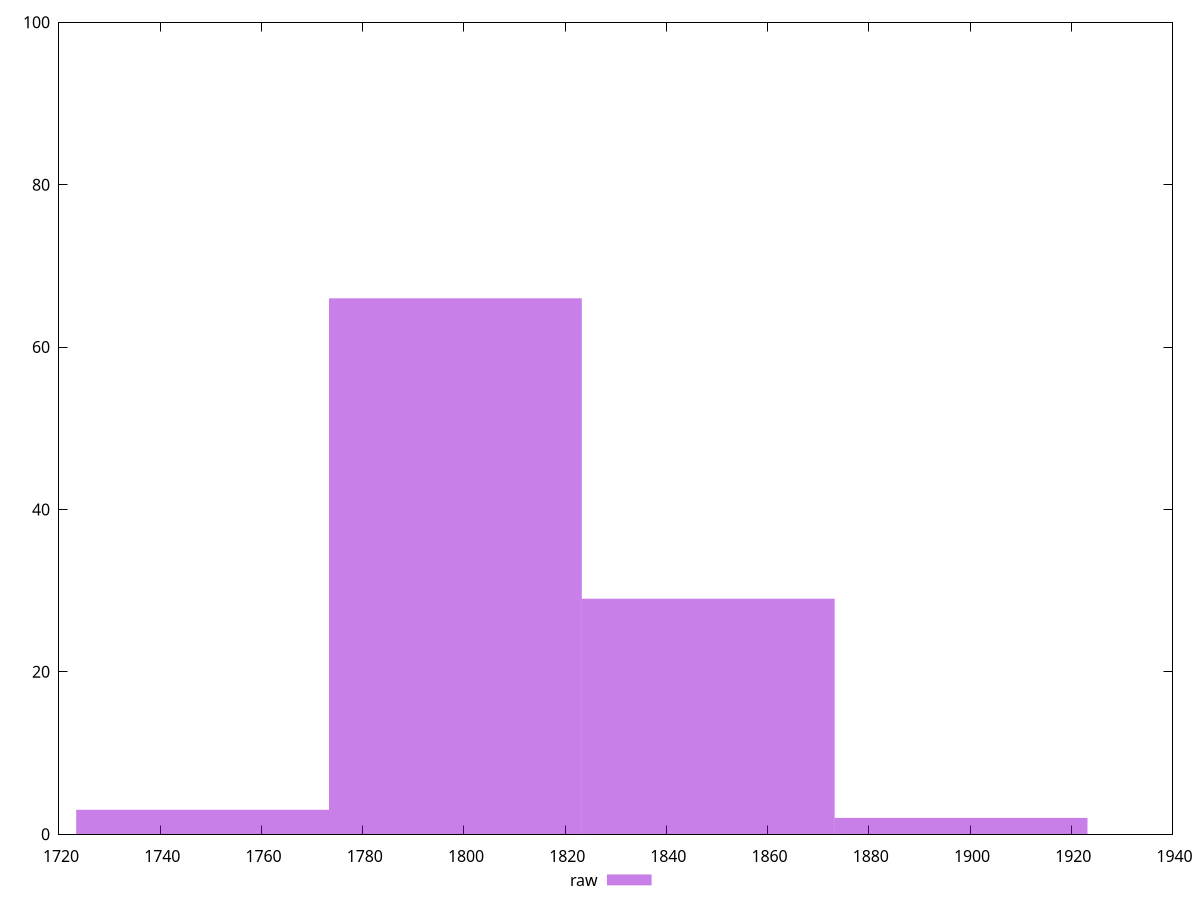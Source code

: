 reset
set terminal svg size 640, 490 enhanced background rgb 'white'
set output "report_00007_2020-12-11T15:55:29.892Z/mainthread-work-breakdown/samples/pages+cached+nointeractive/raw/histogram.svg"

$raw <<EOF
1848.2741660173258 29
1798.3208101790196 66
1898.227521855632 2
1748.3674543407135 3
EOF

set key outside below
set boxwidth 49.9533558383061
set yrange [0:100]
set style fill transparent solid 0.5 noborder

plot \
  $raw title "raw" with boxes, \


reset
